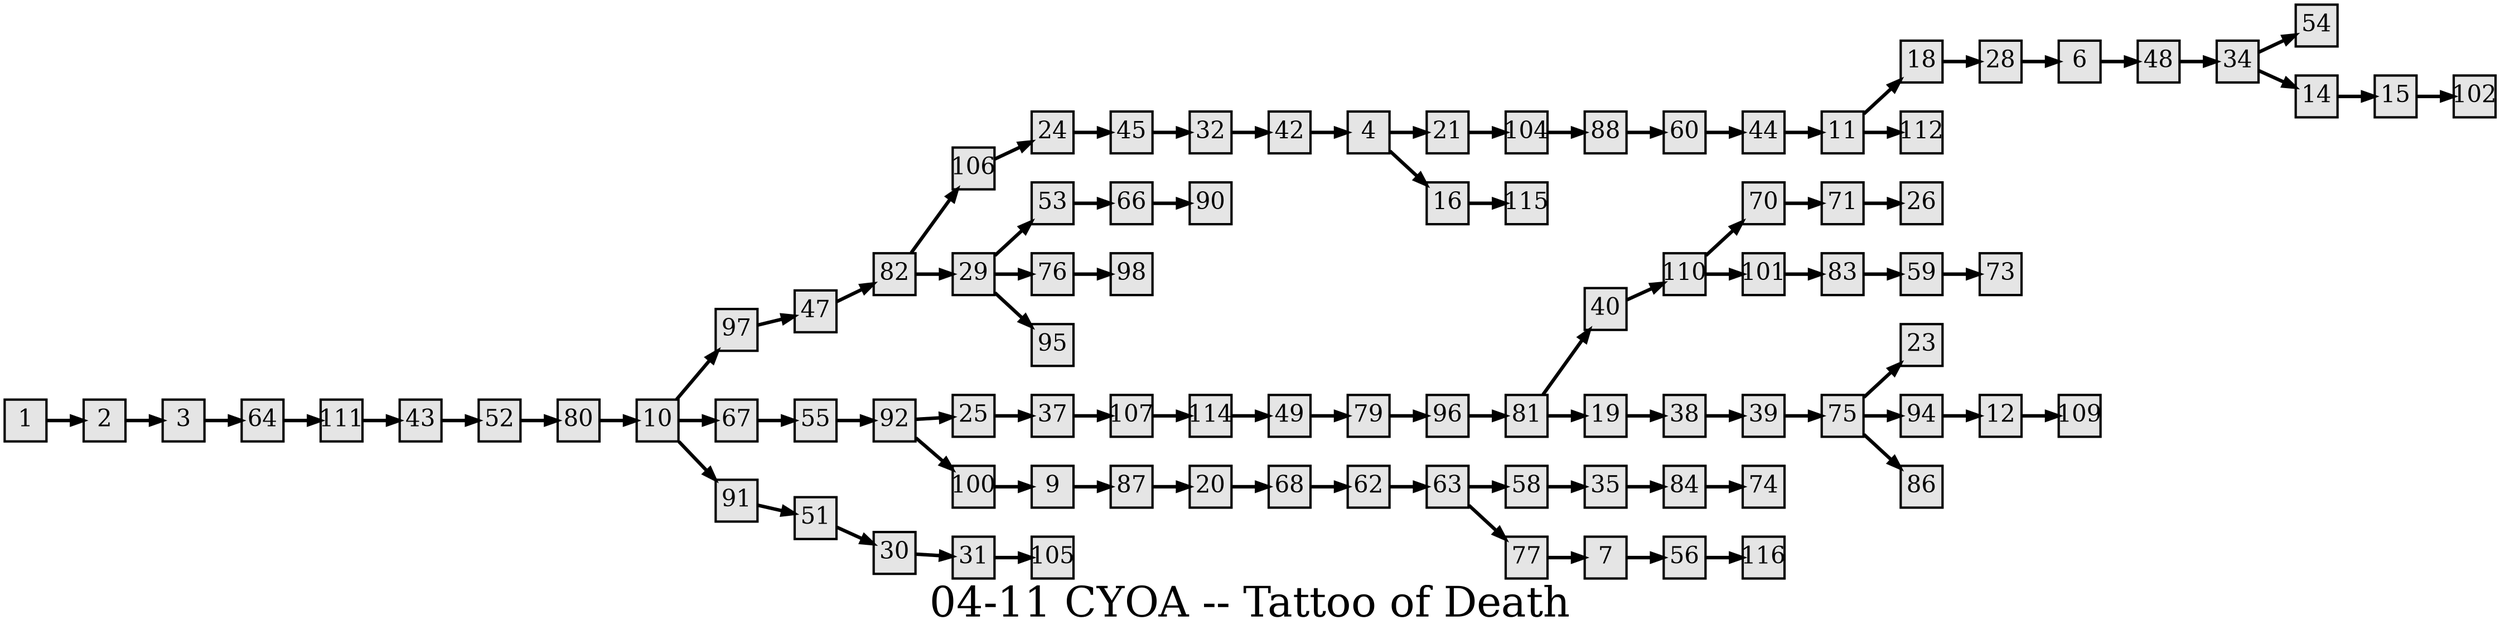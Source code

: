 digraph g{
  graph [ label="04-11 CYOA -- Tattoo of Death" rankdir=LR, ordering=out, fontsize=36, nodesep="0.35", ranksep="0.45"];
  node  [shape=rect, penwidth=2, fontsize=20, style=filled, fillcolor=grey90, margin="0,0", labelfloat=true, regular=true, fixedsize=true];
  edge  [labelfloat=true, penwidth=3, fontsize=12];

  1 -> 2;
  2 -> 3;
  3 -> 64;
  4 -> 21;
  4 -> 16;
  6 -> 48;
  7 -> 56;
  9 -> 87;
  10 -> 97;
  10 -> 67;
  10 -> 91;
  11 -> 18;
  11 -> 112;
  12 -> 109;
  14 -> 15;
  15 -> 102;
  16 -> 115;
  18 -> 28;
  19 -> 38;
  20 -> 68;
  21 -> 104;
  24 -> 45;
  25 -> 37;
  28 -> 6;
  29 -> 53;
  29 -> 76;
  29 -> 95;
  30 -> 31;
  31 -> 105;
  32 -> 42;
  34 -> 54;
  34 -> 14;
  35 -> 84;
  37 -> 107;
  38 -> 39;
  39 -> 75;
  40 -> 110;
  42 -> 4;
  43 -> 52;
  44 -> 11;
  45 -> 32;
  47 -> 82;
  48 -> 34;
  49 -> 79;
  51 -> 30;
  52 -> 80;
  53 -> 66;
  55 -> 92;
  56 -> 116;
  58 -> 35;
  59 -> 73;
  60 -> 44;
  62 -> 63;
  63 -> 58;
  63 -> 77;
  64 -> 111;
  66 -> 90;
  67 -> 55;
  68 -> 62;
  70 -> 71;
  71 -> 26;
  75 -> 23;
  75 -> 94;
  75 -> 86;
  76 -> 98;
  77 -> 7;
  79 -> 96;
  80 -> 10;
  81 -> 40;
  81 -> 19;
  82 -> 106;
  82 -> 29;
  83 -> 59;
  84 -> 74;
  87 -> 20;
  88 -> 60;
  91 -> 51;
  92 -> 25;
  92 -> 100;
  94 -> 12;
  96 -> 81;
  97 -> 47;
  100 -> 9;
  101 -> 83;
  104 -> 88;
  106 -> 24;
  107 -> 114;
  110 -> 70;
  110 -> 101;
  111 -> 43;
  114 -> 49;
}

